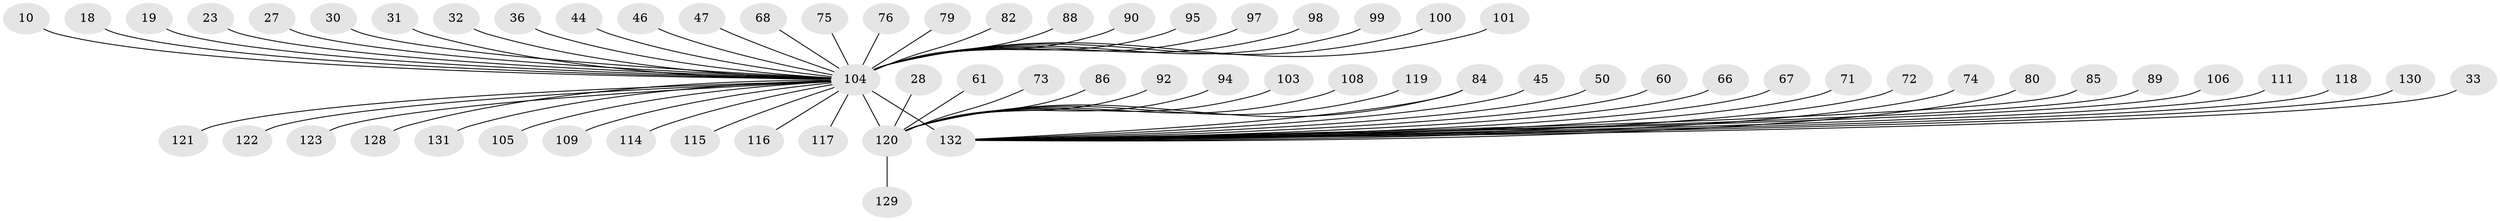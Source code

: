 // original degree distribution, {30: 0.007575757575757576, 5: 0.06060606060606061, 2: 0.20454545454545456, 25: 0.007575757575757576, 3: 0.11363636363636363, 8: 0.015151515151515152, 1: 0.5, 6: 0.015151515151515152, 17: 0.007575757575757576, 10: 0.007575757575757576, 7: 0.022727272727272728, 4: 0.03787878787878788}
// Generated by graph-tools (version 1.1) at 2025/47/03/09/25 04:47:57]
// undirected, 66 vertices, 66 edges
graph export_dot {
graph [start="1"]
  node [color=gray90,style=filled];
  10;
  18;
  19;
  23 [super="+9"];
  27;
  28;
  30;
  31;
  32;
  33;
  36;
  44;
  45;
  46;
  47;
  50;
  60;
  61;
  66;
  67;
  68;
  71;
  72;
  73 [super="+55"];
  74;
  75;
  76;
  79 [super="+63"];
  80;
  82;
  84 [super="+51"];
  85;
  86;
  88;
  89;
  90;
  92 [super="+87"];
  94;
  95;
  97;
  98 [super="+48"];
  99 [super="+12+25+43"];
  100;
  101;
  103;
  104 [super="+16+17+1+83"];
  105 [super="+57"];
  106;
  108;
  109 [super="+21"];
  111;
  114 [super="+102"];
  115;
  116;
  117;
  118;
  119;
  120 [super="+49+78+24+107+113"];
  121;
  122 [super="+26+93"];
  123 [super="+96"];
  128;
  129;
  130;
  131;
  132 [super="+20+39+54+126+112+127"];
  10 -- 104;
  18 -- 104;
  19 -- 104;
  23 -- 104;
  27 -- 104;
  28 -- 120;
  30 -- 104;
  31 -- 104;
  32 -- 104;
  33 -- 132;
  36 -- 104;
  44 -- 104;
  45 -- 132;
  46 -- 104;
  47 -- 104;
  50 -- 132;
  60 -- 132;
  61 -- 120;
  66 -- 132;
  67 -- 132;
  68 -- 104;
  71 -- 132;
  72 -- 132;
  73 -- 120;
  74 -- 132;
  75 -- 104;
  76 -- 104;
  79 -- 104;
  80 -- 132;
  82 -- 104;
  84 -- 120;
  84 -- 132;
  85 -- 132;
  86 -- 120;
  88 -- 104;
  89 -- 132;
  90 -- 104;
  92 -- 120;
  94 -- 120;
  95 -- 104;
  97 -- 104;
  98 -- 104 [weight=2];
  99 -- 104 [weight=2];
  100 -- 104;
  101 -- 104 [weight=2];
  103 -- 120;
  104 -- 120 [weight=13];
  104 -- 131;
  104 -- 109;
  104 -- 117;
  104 -- 128;
  104 -- 132 [weight=27];
  104 -- 105;
  104 -- 114;
  104 -- 115;
  104 -- 116;
  104 -- 121;
  104 -- 122 [weight=2];
  104 -- 123 [weight=2];
  106 -- 132;
  108 -- 120;
  111 -- 132;
  118 -- 132;
  119 -- 120;
  120 -- 129;
  130 -- 132;
}
